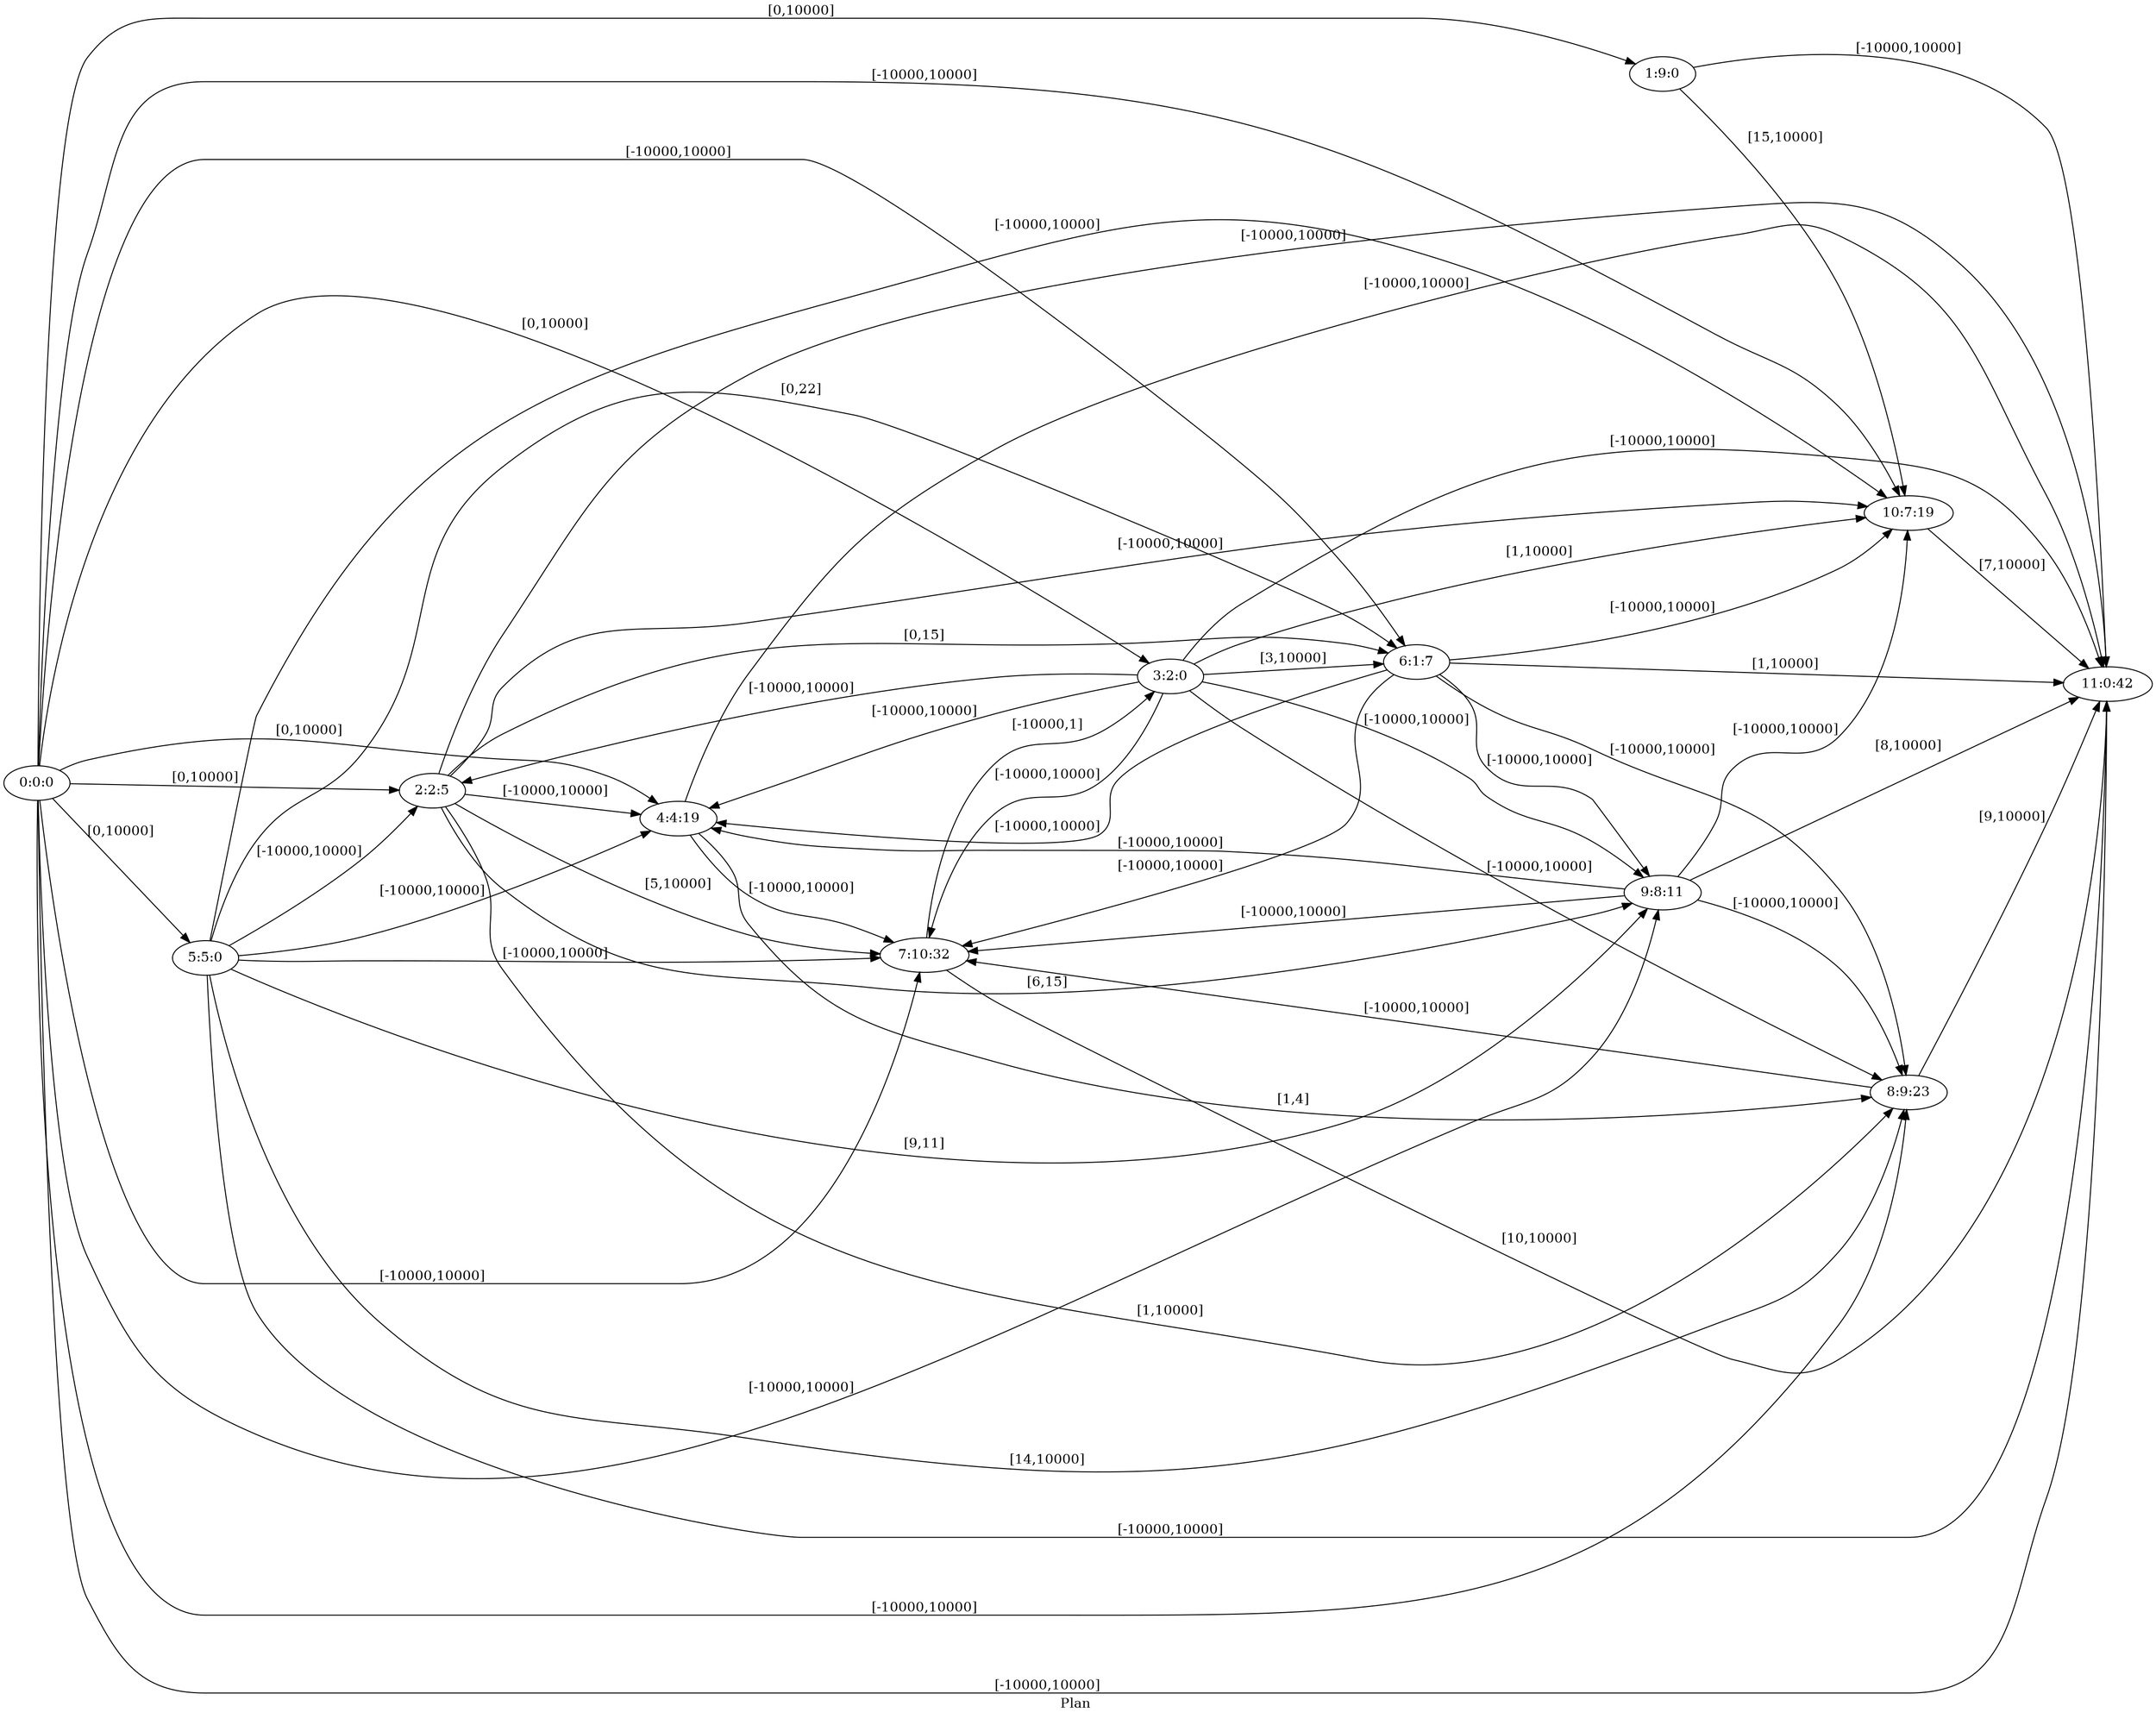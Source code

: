 digraph G {
 rankdir = LR;
 nodesep = .45; 
 size = 30;
label="Plan ";
 fldt = 0.803546;
"0:0:0"->"1:9:0"[ label = "[0,10000]"];
"0:0:0"->"2:2:5"[ label = "[0,10000]"];
"0:0:0"->"3:2:0"[ label = "[0,10000]"];
"0:0:0"->"4:4:19"[ label = "[0,10000]"];
"0:0:0"->"5:5:0"[ label = "[0,10000]"];
"0:0:0"->"6:1:7"[ label = "[-10000,10000]"];
"0:0:0"->"7:10:32"[ label = "[-10000,10000]"];
"0:0:0"->"8:9:23"[ label = "[-10000,10000]"];
"0:0:0"->"9:8:11"[ label = "[-10000,10000]"];
"0:0:0"->"10:7:19"[ label = "[-10000,10000]"];
"0:0:0"->"11:0:42"[ label = "[-10000,10000]"];
"1:9:0"->"10:7:19"[ label = "[15,10000]"];
"1:9:0"->"11:0:42"[ label = "[-10000,10000]"];
"2:2:5"->"4:4:19"[ label = "[-10000,10000]"];
"2:2:5"->"6:1:7"[ label = "[0,15]"];
"2:2:5"->"7:10:32"[ label = "[5,10000]"];
"2:2:5"->"8:9:23"[ label = "[1,10000]"];
"2:2:5"->"9:8:11"[ label = "[6,15]"];
"2:2:5"->"10:7:19"[ label = "[-10000,10000]"];
"2:2:5"->"11:0:42"[ label = "[-10000,10000]"];
"3:2:0"->"2:2:5"[ label = "[-10000,10000]"];
"3:2:0"->"4:4:19"[ label = "[-10000,10000]"];
"3:2:0"->"6:1:7"[ label = "[3,10000]"];
"3:2:0"->"7:10:32"[ label = "[-10000,10000]"];
"3:2:0"->"8:9:23"[ label = "[-10000,10000]"];
"3:2:0"->"9:8:11"[ label = "[-10000,10000]"];
"3:2:0"->"10:7:19"[ label = "[1,10000]"];
"3:2:0"->"11:0:42"[ label = "[-10000,10000]"];
"4:4:19"->"7:10:32"[ label = "[-10000,10000]"];
"4:4:19"->"8:9:23"[ label = "[1,4]"];
"4:4:19"->"11:0:42"[ label = "[-10000,10000]"];
"5:5:0"->"2:2:5"[ label = "[-10000,10000]"];
"5:5:0"->"4:4:19"[ label = "[-10000,10000]"];
"5:5:0"->"6:1:7"[ label = "[0,22]"];
"5:5:0"->"7:10:32"[ label = "[-10000,10000]"];
"5:5:0"->"8:9:23"[ label = "[14,10000]"];
"5:5:0"->"9:8:11"[ label = "[9,11]"];
"5:5:0"->"10:7:19"[ label = "[-10000,10000]"];
"5:5:0"->"11:0:42"[ label = "[-10000,10000]"];
"6:1:7"->"4:4:19"[ label = "[-10000,10000]"];
"6:1:7"->"7:10:32"[ label = "[-10000,10000]"];
"6:1:7"->"8:9:23"[ label = "[-10000,10000]"];
"6:1:7"->"9:8:11"[ label = "[-10000,10000]"];
"6:1:7"->"10:7:19"[ label = "[-10000,10000]"];
"6:1:7"->"11:0:42"[ label = "[1,10000]"];
"7:10:32"->"3:2:0"[ label = "[-10000,1]"];
"7:10:32"->"11:0:42"[ label = "[10,10000]"];
"8:9:23"->"7:10:32"[ label = "[-10000,10000]"];
"8:9:23"->"11:0:42"[ label = "[9,10000]"];
"9:8:11"->"4:4:19"[ label = "[-10000,10000]"];
"9:8:11"->"7:10:32"[ label = "[-10000,10000]"];
"9:8:11"->"8:9:23"[ label = "[-10000,10000]"];
"9:8:11"->"10:7:19"[ label = "[-10000,10000]"];
"9:8:11"->"11:0:42"[ label = "[8,10000]"];
"10:7:19"->"11:0:42"[ label = "[7,10000]"];
}
